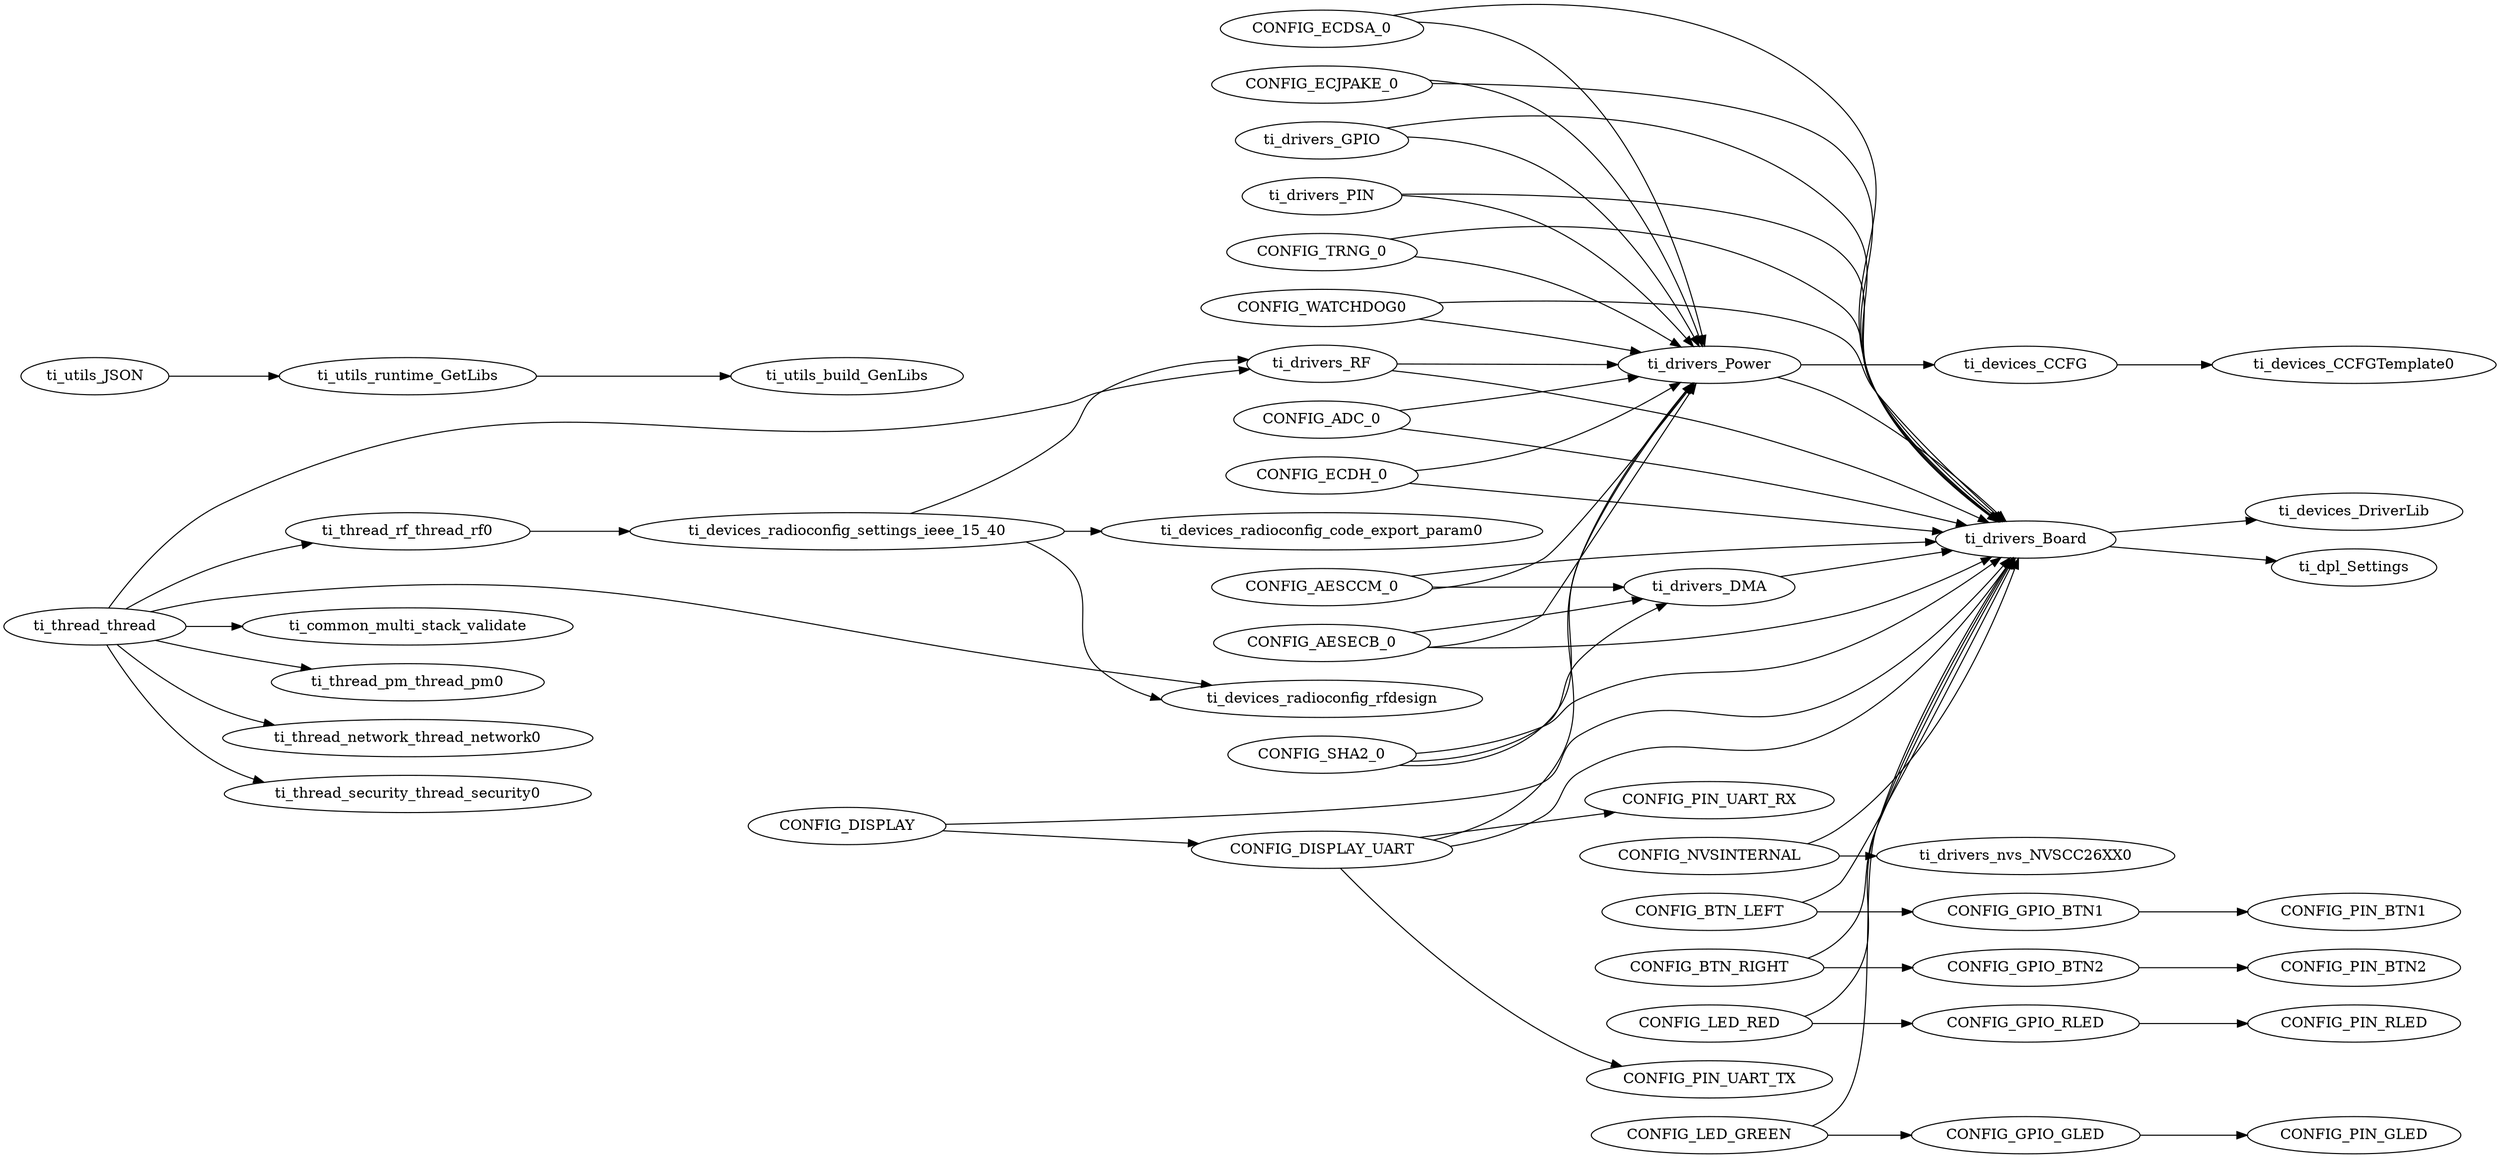 digraph Model
{
    graph[rankdir=LR]

    // mod.$name=/ti/common/multi_stack_validate

    // mod.$name=/ti/devices/CCFG
    ti_devices_CCFG -> ti_devices_CCFGTemplate0

    // mod.$name=/ti/devices/CCFGTemplate

    // mod.$name=/ti/devices/DriverLib

    // mod.$name=/ti/devices/radioconfig/code_export_param

    // mod.$name=/ti/devices/radioconfig/rfdesign

    // mod.$name=/ti/devices/radioconfig/settings/ieee_15_4
    ti_devices_radioconfig_settings_ieee_15_40 -> ti_drivers_RF
    ti_devices_radioconfig_settings_ieee_15_40 -> ti_devices_radioconfig_rfdesign
    ti_devices_radioconfig_settings_ieee_15_40 -> ti_devices_radioconfig_code_export_param0

    // mod.$name=/ti/display/Display
    CONFIG_DISPLAY -> ti_drivers_Board
    CONFIG_DISPLAY -> CONFIG_DISPLAY_UART

    // mod.$name=/ti/dpl/Settings

    // mod.$name=/ti/drivers/ADC
    CONFIG_ADC_0 -> ti_drivers_Power
    CONFIG_ADC_0 -> ti_drivers_Board

    // mod.$name=/ti/drivers/AESCCM
    CONFIG_AESCCM_0 -> ti_drivers_DMA
    CONFIG_AESCCM_0 -> ti_drivers_Power
    CONFIG_AESCCM_0 -> ti_drivers_Board

    // mod.$name=/ti/drivers/AESECB
    CONFIG_AESECB_0 -> ti_drivers_DMA
    CONFIG_AESECB_0 -> ti_drivers_Power
    CONFIG_AESECB_0 -> ti_drivers_Board

    // mod.$name=/ti/drivers/Board
    ti_drivers_Board -> ti_devices_DriverLib
    ti_drivers_Board -> ti_dpl_Settings

    // mod.$name=/ti/drivers/DMA
    ti_drivers_DMA -> ti_drivers_Board

    // mod.$name=/ti/drivers/ECDH
    CONFIG_ECDH_0 -> ti_drivers_Power
    CONFIG_ECDH_0 -> ti_drivers_Board

    // mod.$name=/ti/drivers/ECDSA
    CONFIG_ECDSA_0 -> ti_drivers_Power
    CONFIG_ECDSA_0 -> ti_drivers_Board

    // mod.$name=/ti/drivers/ECJPAKE
    CONFIG_ECJPAKE_0 -> ti_drivers_Power
    CONFIG_ECJPAKE_0 -> ti_drivers_Board

    // mod.$name=/ti/drivers/GPIO
    ti_drivers_GPIO -> ti_drivers_Power
    ti_drivers_GPIO -> ti_drivers_Board
    CONFIG_GPIO_BTN1 -> CONFIG_PIN_BTN1
    CONFIG_GPIO_BTN2 -> CONFIG_PIN_BTN2
    CONFIG_GPIO_RLED -> CONFIG_PIN_RLED
    CONFIG_GPIO_GLED -> CONFIG_PIN_GLED

    // mod.$name=/ti/drivers/NVS
    CONFIG_NVSINTERNAL -> ti_drivers_Board
    CONFIG_NVSINTERNAL -> ti_drivers_nvs_NVSCC26XX0

    // mod.$name=/ti/drivers/PIN
    ti_drivers_PIN -> ti_drivers_Power
    ti_drivers_PIN -> ti_drivers_Board

    // mod.$name=/ti/drivers/Power
    ti_drivers_Power -> ti_devices_CCFG
    ti_drivers_Power -> ti_drivers_Board

    // mod.$name=/ti/drivers/RF
    ti_drivers_RF -> ti_drivers_Power
    ti_drivers_RF -> ti_drivers_Board

    // mod.$name=/ti/drivers/SHA2
    CONFIG_SHA2_0 -> ti_drivers_DMA
    CONFIG_SHA2_0 -> ti_drivers_Power
    CONFIG_SHA2_0 -> ti_drivers_Board

    // mod.$name=/ti/drivers/TRNG
    CONFIG_TRNG_0 -> ti_drivers_Power
    CONFIG_TRNG_0 -> ti_drivers_Board

    // mod.$name=/ti/drivers/UART
    CONFIG_DISPLAY_UART -> ti_drivers_Power
    CONFIG_DISPLAY_UART -> ti_drivers_Board
    CONFIG_DISPLAY_UART -> CONFIG_PIN_UART_TX
    CONFIG_DISPLAY_UART -> CONFIG_PIN_UART_RX

    // mod.$name=/ti/drivers/Watchdog
    CONFIG_WATCHDOG0 -> ti_drivers_Power
    CONFIG_WATCHDOG0 -> ti_drivers_Board

    // mod.$name=/ti/drivers/apps/Button
    CONFIG_BTN_LEFT -> ti_drivers_Board
    CONFIG_BTN_RIGHT -> ti_drivers_Board
    CONFIG_BTN_LEFT -> CONFIG_GPIO_BTN1
    CONFIG_BTN_RIGHT -> CONFIG_GPIO_BTN2

    // mod.$name=/ti/drivers/apps/LED
    CONFIG_LED_RED -> ti_drivers_Board
    CONFIG_LED_GREEN -> ti_drivers_Board
    CONFIG_LED_RED -> CONFIG_GPIO_RLED
    CONFIG_LED_GREEN -> CONFIG_GPIO_GLED

    // mod.$name=/ti/drivers/nvs/NVSCC26XX

    // mod.$name=/ti/thread/network/thread_network

    // mod.$name=/ti/thread/pm/thread_pm

    // mod.$name=/ti/thread/rf/thread_rf
    ti_thread_rf_thread_rf0 -> ti_devices_radioconfig_settings_ieee_15_40

    // mod.$name=/ti/thread/security/thread_security

    // mod.$name=/ti/thread/thread
    ti_thread_thread -> ti_common_multi_stack_validate
    ti_thread_thread -> ti_drivers_RF
    ti_thread_thread -> ti_devices_radioconfig_rfdesign
    ti_thread_thread -> ti_thread_pm_thread_pm0
    ti_thread_thread -> ti_thread_rf_thread_rf0
    ti_thread_thread -> ti_thread_network_thread_network0
    ti_thread_thread -> ti_thread_security_thread_security0

    // mod.$name=/ti/utils/JSON
    ti_utils_JSON -> ti_utils_runtime_GetLibs

    // mod.$name=/ti/utils/build/GenLibs

    // mod.$name=/ti/utils/runtime/GetLibs
    ti_utils_runtime_GetLibs -> ti_utils_build_GenLibs
}
